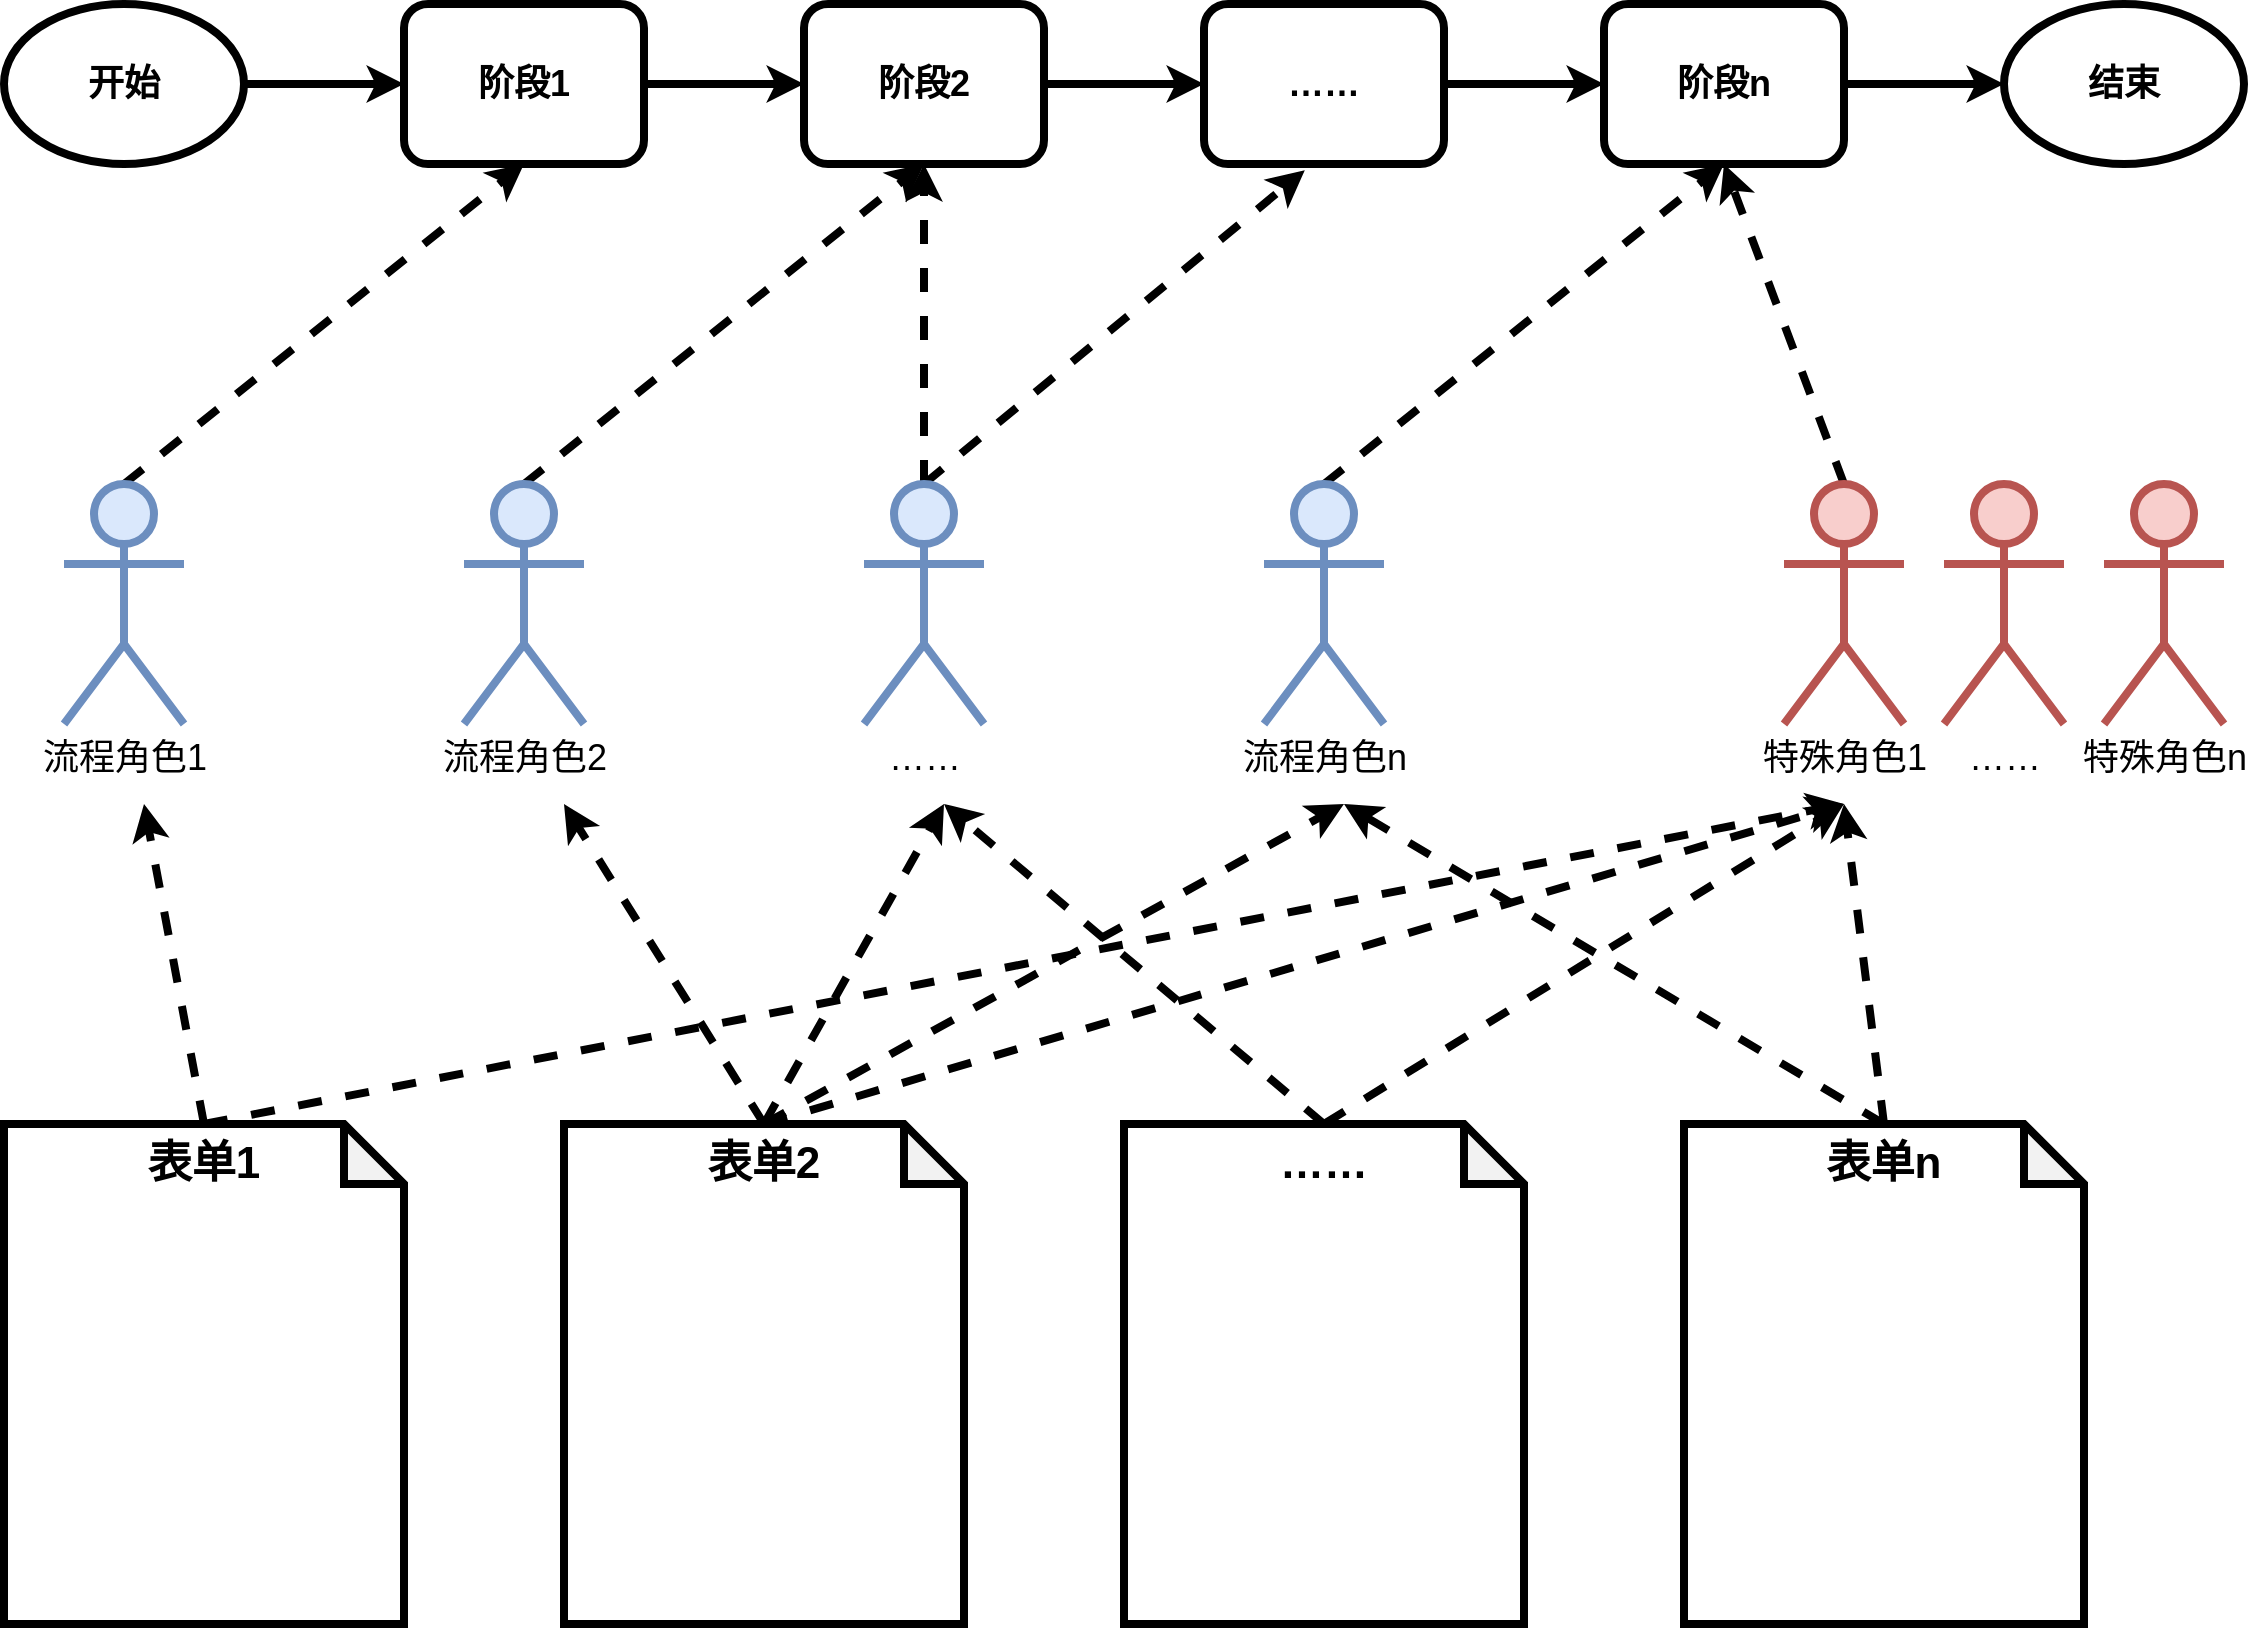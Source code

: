 <mxfile version="20.0.3" type="github">
  <diagram id="KMLzPFCYPwNL3a2IKora" name="Page-1">
    <mxGraphModel dx="2031" dy="1134" grid="1" gridSize="10" guides="1" tooltips="1" connect="1" arrows="1" fold="1" page="1" pageScale="1" pageWidth="827" pageHeight="1169" math="0" shadow="0">
      <root>
        <mxCell id="0" />
        <mxCell id="1" parent="0" />
        <mxCell id="se5E7Arf67xWCam7YA4U-5" value="" style="edgeStyle=orthogonalEdgeStyle;rounded=0;orthogonalLoop=1;jettySize=auto;html=1;fontSize=18;fontStyle=1;strokeWidth=4;" edge="1" parent="1" source="se5E7Arf67xWCam7YA4U-2" target="se5E7Arf67xWCam7YA4U-4">
          <mxGeometry relative="1" as="geometry" />
        </mxCell>
        <mxCell id="se5E7Arf67xWCam7YA4U-2" value="阶段1" style="rounded=1;whiteSpace=wrap;html=1;fontSize=18;fontStyle=1;strokeWidth=4;" vertex="1" parent="1">
          <mxGeometry x="280" y="320" width="120" height="80" as="geometry" />
        </mxCell>
        <mxCell id="se5E7Arf67xWCam7YA4U-6" style="edgeStyle=orthogonalEdgeStyle;rounded=0;orthogonalLoop=1;jettySize=auto;html=1;exitX=1;exitY=0.5;exitDx=0;exitDy=0;entryX=0;entryY=0.5;entryDx=0;entryDy=0;fontSize=18;fontStyle=1;strokeWidth=4;" edge="1" parent="1" source="se5E7Arf67xWCam7YA4U-3" target="se5E7Arf67xWCam7YA4U-2">
          <mxGeometry relative="1" as="geometry" />
        </mxCell>
        <mxCell id="se5E7Arf67xWCam7YA4U-3" value="开始" style="ellipse;whiteSpace=wrap;html=1;fontSize=18;fontStyle=1;strokeWidth=4;" vertex="1" parent="1">
          <mxGeometry x="80" y="320" width="120" height="80" as="geometry" />
        </mxCell>
        <mxCell id="se5E7Arf67xWCam7YA4U-8" value="" style="edgeStyle=orthogonalEdgeStyle;rounded=0;orthogonalLoop=1;jettySize=auto;html=1;fontSize=18;fontStyle=1;strokeWidth=4;" edge="1" parent="1" source="se5E7Arf67xWCam7YA4U-4" target="se5E7Arf67xWCam7YA4U-7">
          <mxGeometry relative="1" as="geometry" />
        </mxCell>
        <mxCell id="se5E7Arf67xWCam7YA4U-4" value="阶段2" style="rounded=1;whiteSpace=wrap;html=1;fontSize=18;fontStyle=1;strokeWidth=4;" vertex="1" parent="1">
          <mxGeometry x="480" y="320" width="120" height="80" as="geometry" />
        </mxCell>
        <mxCell id="se5E7Arf67xWCam7YA4U-10" value="" style="edgeStyle=orthogonalEdgeStyle;rounded=0;orthogonalLoop=1;jettySize=auto;html=1;fontSize=18;fontStyle=1;strokeWidth=4;" edge="1" parent="1" source="se5E7Arf67xWCam7YA4U-7" target="se5E7Arf67xWCam7YA4U-9">
          <mxGeometry relative="1" as="geometry" />
        </mxCell>
        <mxCell id="se5E7Arf67xWCam7YA4U-7" value="……" style="rounded=1;whiteSpace=wrap;html=1;fontSize=18;fontStyle=1;strokeWidth=4;" vertex="1" parent="1">
          <mxGeometry x="680" y="320" width="120" height="80" as="geometry" />
        </mxCell>
        <mxCell id="se5E7Arf67xWCam7YA4U-13" style="edgeStyle=orthogonalEdgeStyle;rounded=0;orthogonalLoop=1;jettySize=auto;html=1;exitX=1;exitY=0.5;exitDx=0;exitDy=0;fontSize=18;fontStyle=1;strokeWidth=4;" edge="1" parent="1" source="se5E7Arf67xWCam7YA4U-9" target="se5E7Arf67xWCam7YA4U-12">
          <mxGeometry relative="1" as="geometry" />
        </mxCell>
        <mxCell id="se5E7Arf67xWCam7YA4U-9" value="阶段n" style="rounded=1;whiteSpace=wrap;html=1;fontSize=18;fontStyle=1;strokeWidth=4;" vertex="1" parent="1">
          <mxGeometry x="880" y="320" width="120" height="80" as="geometry" />
        </mxCell>
        <mxCell id="se5E7Arf67xWCam7YA4U-12" value="结束" style="ellipse;whiteSpace=wrap;html=1;fontSize=18;fontStyle=1;strokeWidth=4;" vertex="1" parent="1">
          <mxGeometry x="1080" y="320" width="120" height="80" as="geometry" />
        </mxCell>
        <mxCell id="se5E7Arf67xWCam7YA4U-47" style="edgeStyle=none;rounded=0;orthogonalLoop=1;jettySize=auto;html=1;exitX=0.5;exitY=0;exitDx=0;exitDy=0;exitPerimeter=0;entryX=0.5;entryY=1;entryDx=0;entryDy=0;dashed=1;fontSize=22;strokeWidth=4;" edge="1" parent="1" source="se5E7Arf67xWCam7YA4U-14" target="se5E7Arf67xWCam7YA4U-9">
          <mxGeometry relative="1" as="geometry" />
        </mxCell>
        <mxCell id="se5E7Arf67xWCam7YA4U-14" value="特殊角色1" style="shape=umlActor;verticalLabelPosition=bottom;verticalAlign=top;html=1;outlineConnect=0;fontSize=18;strokeWidth=4;fillColor=#f8cecc;strokeColor=#b85450;" vertex="1" parent="1">
          <mxGeometry x="970" y="560" width="60" height="120" as="geometry" />
        </mxCell>
        <mxCell id="se5E7Arf67xWCam7YA4U-17" value="特殊角色n" style="shape=umlActor;verticalLabelPosition=bottom;verticalAlign=top;html=1;outlineConnect=0;fontSize=18;strokeWidth=4;fillColor=#f8cecc;strokeColor=#b85450;" vertex="1" parent="1">
          <mxGeometry x="1130" y="560" width="60" height="120" as="geometry" />
        </mxCell>
        <mxCell id="se5E7Arf67xWCam7YA4U-43" style="rounded=0;orthogonalLoop=1;jettySize=auto;html=1;exitX=0.5;exitY=0;exitDx=0;exitDy=0;exitPerimeter=0;entryX=0.5;entryY=1;entryDx=0;entryDy=0;fontSize=22;strokeWidth=4;dashed=1;" edge="1" parent="1" source="se5E7Arf67xWCam7YA4U-19" target="se5E7Arf67xWCam7YA4U-2">
          <mxGeometry relative="1" as="geometry" />
        </mxCell>
        <mxCell id="se5E7Arf67xWCam7YA4U-19" value="流程角色1" style="shape=umlActor;verticalLabelPosition=bottom;verticalAlign=top;html=1;outlineConnect=0;fontSize=18;strokeWidth=4;fillColor=#dae8fc;strokeColor=#6c8ebf;" vertex="1" parent="1">
          <mxGeometry x="110" y="560" width="60" height="120" as="geometry" />
        </mxCell>
        <mxCell id="se5E7Arf67xWCam7YA4U-44" style="edgeStyle=none;rounded=0;orthogonalLoop=1;jettySize=auto;html=1;exitX=0.5;exitY=0;exitDx=0;exitDy=0;exitPerimeter=0;entryX=0.5;entryY=1;entryDx=0;entryDy=0;dashed=1;fontSize=22;strokeWidth=4;" edge="1" parent="1" source="se5E7Arf67xWCam7YA4U-20" target="se5E7Arf67xWCam7YA4U-4">
          <mxGeometry relative="1" as="geometry" />
        </mxCell>
        <mxCell id="se5E7Arf67xWCam7YA4U-20" value="流程角色2" style="shape=umlActor;verticalLabelPosition=bottom;verticalAlign=top;html=1;outlineConnect=0;fontSize=18;strokeWidth=4;fillColor=#dae8fc;strokeColor=#6c8ebf;" vertex="1" parent="1">
          <mxGeometry x="310" y="560" width="60" height="120" as="geometry" />
        </mxCell>
        <mxCell id="se5E7Arf67xWCam7YA4U-45" style="edgeStyle=none;rounded=0;orthogonalLoop=1;jettySize=auto;html=1;exitX=0.5;exitY=0;exitDx=0;exitDy=0;exitPerimeter=0;entryX=0.42;entryY=1.039;entryDx=0;entryDy=0;entryPerimeter=0;dashed=1;fontSize=22;strokeWidth=4;" edge="1" parent="1" source="se5E7Arf67xWCam7YA4U-21" target="se5E7Arf67xWCam7YA4U-7">
          <mxGeometry relative="1" as="geometry" />
        </mxCell>
        <mxCell id="se5E7Arf67xWCam7YA4U-59" style="edgeStyle=none;rounded=0;orthogonalLoop=1;jettySize=auto;html=1;exitX=0.5;exitY=0;exitDx=0;exitDy=0;exitPerimeter=0;entryX=0.5;entryY=1;entryDx=0;entryDy=0;dashed=1;fontSize=22;strokeWidth=4;" edge="1" parent="1" source="se5E7Arf67xWCam7YA4U-21" target="se5E7Arf67xWCam7YA4U-4">
          <mxGeometry relative="1" as="geometry" />
        </mxCell>
        <mxCell id="se5E7Arf67xWCam7YA4U-21" value="……" style="shape=umlActor;verticalLabelPosition=bottom;verticalAlign=top;html=1;outlineConnect=0;fontSize=18;strokeWidth=4;fillColor=#dae8fc;strokeColor=#6c8ebf;" vertex="1" parent="1">
          <mxGeometry x="510" y="560" width="60" height="120" as="geometry" />
        </mxCell>
        <mxCell id="se5E7Arf67xWCam7YA4U-46" style="edgeStyle=none;rounded=0;orthogonalLoop=1;jettySize=auto;html=1;exitX=0.5;exitY=0;exitDx=0;exitDy=0;exitPerimeter=0;entryX=0.5;entryY=1;entryDx=0;entryDy=0;dashed=1;fontSize=22;strokeWidth=4;" edge="1" parent="1" source="se5E7Arf67xWCam7YA4U-22" target="se5E7Arf67xWCam7YA4U-9">
          <mxGeometry relative="1" as="geometry" />
        </mxCell>
        <mxCell id="se5E7Arf67xWCam7YA4U-22" value="流程角色n" style="shape=umlActor;verticalLabelPosition=bottom;verticalAlign=top;html=1;outlineConnect=0;fontSize=18;strokeWidth=4;fillColor=#dae8fc;strokeColor=#6c8ebf;" vertex="1" parent="1">
          <mxGeometry x="710" y="560" width="60" height="120" as="geometry" />
        </mxCell>
        <mxCell id="se5E7Arf67xWCam7YA4U-27" value="……" style="shape=umlActor;verticalLabelPosition=bottom;verticalAlign=top;html=1;outlineConnect=0;fontSize=18;strokeWidth=4;fillColor=#f8cecc;strokeColor=#b85450;" vertex="1" parent="1">
          <mxGeometry x="1050" y="560" width="60" height="120" as="geometry" />
        </mxCell>
        <mxCell id="se5E7Arf67xWCam7YA4U-48" style="edgeStyle=none;rounded=0;orthogonalLoop=1;jettySize=auto;html=1;exitX=0.5;exitY=0;exitDx=0;exitDy=0;exitPerimeter=0;dashed=1;fontSize=22;strokeWidth=4;" edge="1" parent="1" source="se5E7Arf67xWCam7YA4U-35">
          <mxGeometry relative="1" as="geometry">
            <mxPoint x="150" y="720" as="targetPoint" />
          </mxGeometry>
        </mxCell>
        <mxCell id="se5E7Arf67xWCam7YA4U-54" style="edgeStyle=none;rounded=0;orthogonalLoop=1;jettySize=auto;html=1;exitX=0.5;exitY=0;exitDx=0;exitDy=0;exitPerimeter=0;dashed=1;fontSize=22;strokeWidth=4;" edge="1" parent="1" source="se5E7Arf67xWCam7YA4U-35">
          <mxGeometry relative="1" as="geometry">
            <mxPoint x="1000" y="720" as="targetPoint" />
          </mxGeometry>
        </mxCell>
        <mxCell id="se5E7Arf67xWCam7YA4U-35" value="表单1" style="shape=note;whiteSpace=wrap;html=1;backgroundOutline=1;darkOpacity=0.05;fontSize=22;strokeWidth=4;verticalAlign=top;fontStyle=1" vertex="1" parent="1">
          <mxGeometry x="80" y="880" width="200" height="250" as="geometry" />
        </mxCell>
        <mxCell id="se5E7Arf67xWCam7YA4U-49" style="edgeStyle=none;rounded=0;orthogonalLoop=1;jettySize=auto;html=1;exitX=0.5;exitY=0;exitDx=0;exitDy=0;exitPerimeter=0;dashed=1;fontSize=22;strokeWidth=4;" edge="1" parent="1" source="se5E7Arf67xWCam7YA4U-36">
          <mxGeometry relative="1" as="geometry">
            <mxPoint x="360" y="720" as="targetPoint" />
          </mxGeometry>
        </mxCell>
        <mxCell id="se5E7Arf67xWCam7YA4U-50" style="edgeStyle=none;rounded=0;orthogonalLoop=1;jettySize=auto;html=1;exitX=0.5;exitY=0;exitDx=0;exitDy=0;exitPerimeter=0;dashed=1;fontSize=22;strokeWidth=4;" edge="1" parent="1" source="se5E7Arf67xWCam7YA4U-36">
          <mxGeometry relative="1" as="geometry">
            <mxPoint x="550" y="720" as="targetPoint" />
          </mxGeometry>
        </mxCell>
        <mxCell id="se5E7Arf67xWCam7YA4U-51" style="edgeStyle=none;rounded=0;orthogonalLoop=1;jettySize=auto;html=1;exitX=0.5;exitY=0;exitDx=0;exitDy=0;exitPerimeter=0;dashed=1;fontSize=22;strokeWidth=4;" edge="1" parent="1" source="se5E7Arf67xWCam7YA4U-36">
          <mxGeometry relative="1" as="geometry">
            <mxPoint x="750" y="720" as="targetPoint" />
          </mxGeometry>
        </mxCell>
        <mxCell id="se5E7Arf67xWCam7YA4U-55" style="edgeStyle=none;rounded=0;orthogonalLoop=1;jettySize=auto;html=1;exitX=0.5;exitY=0;exitDx=0;exitDy=0;exitPerimeter=0;dashed=1;fontSize=22;strokeWidth=4;" edge="1" parent="1" source="se5E7Arf67xWCam7YA4U-36">
          <mxGeometry relative="1" as="geometry">
            <mxPoint x="1000" y="720" as="targetPoint" />
          </mxGeometry>
        </mxCell>
        <mxCell id="se5E7Arf67xWCam7YA4U-36" value="表单2" style="shape=note;whiteSpace=wrap;html=1;backgroundOutline=1;darkOpacity=0.05;fontSize=22;strokeWidth=4;verticalAlign=top;fontStyle=1" vertex="1" parent="1">
          <mxGeometry x="360" y="880" width="200" height="250" as="geometry" />
        </mxCell>
        <mxCell id="se5E7Arf67xWCam7YA4U-53" style="edgeStyle=none;rounded=0;orthogonalLoop=1;jettySize=auto;html=1;exitX=0.5;exitY=0;exitDx=0;exitDy=0;exitPerimeter=0;dashed=1;fontSize=22;strokeWidth=4;" edge="1" parent="1" source="se5E7Arf67xWCam7YA4U-37">
          <mxGeometry relative="1" as="geometry">
            <mxPoint x="750" y="720" as="targetPoint" />
          </mxGeometry>
        </mxCell>
        <mxCell id="se5E7Arf67xWCam7YA4U-58" style="edgeStyle=none;rounded=0;orthogonalLoop=1;jettySize=auto;html=1;exitX=0.5;exitY=0;exitDx=0;exitDy=0;exitPerimeter=0;dashed=1;fontSize=22;strokeWidth=4;" edge="1" parent="1" source="se5E7Arf67xWCam7YA4U-37">
          <mxGeometry relative="1" as="geometry">
            <mxPoint x="1000" y="720" as="targetPoint" />
          </mxGeometry>
        </mxCell>
        <mxCell id="se5E7Arf67xWCam7YA4U-37" value="表单n" style="shape=note;whiteSpace=wrap;html=1;backgroundOutline=1;darkOpacity=0.05;fontSize=22;strokeWidth=4;verticalAlign=top;fontStyle=1" vertex="1" parent="1">
          <mxGeometry x="920" y="880" width="200" height="250" as="geometry" />
        </mxCell>
        <mxCell id="se5E7Arf67xWCam7YA4U-52" style="edgeStyle=none;rounded=0;orthogonalLoop=1;jettySize=auto;html=1;exitX=0.5;exitY=0;exitDx=0;exitDy=0;exitPerimeter=0;dashed=1;fontSize=22;strokeWidth=4;" edge="1" parent="1" source="se5E7Arf67xWCam7YA4U-38">
          <mxGeometry relative="1" as="geometry">
            <mxPoint x="550" y="720" as="targetPoint" />
          </mxGeometry>
        </mxCell>
        <mxCell id="se5E7Arf67xWCam7YA4U-56" style="edgeStyle=none;rounded=0;orthogonalLoop=1;jettySize=auto;html=1;exitX=0.5;exitY=0;exitDx=0;exitDy=0;exitPerimeter=0;dashed=1;fontSize=22;strokeWidth=4;" edge="1" parent="1" source="se5E7Arf67xWCam7YA4U-38">
          <mxGeometry relative="1" as="geometry">
            <mxPoint x="1000" y="720" as="targetPoint" />
          </mxGeometry>
        </mxCell>
        <mxCell id="se5E7Arf67xWCam7YA4U-38" value="……" style="shape=note;whiteSpace=wrap;html=1;backgroundOutline=1;darkOpacity=0.05;fontSize=22;strokeWidth=4;verticalAlign=top;fontStyle=1" vertex="1" parent="1">
          <mxGeometry x="640" y="880" width="200" height="250" as="geometry" />
        </mxCell>
      </root>
    </mxGraphModel>
  </diagram>
</mxfile>
